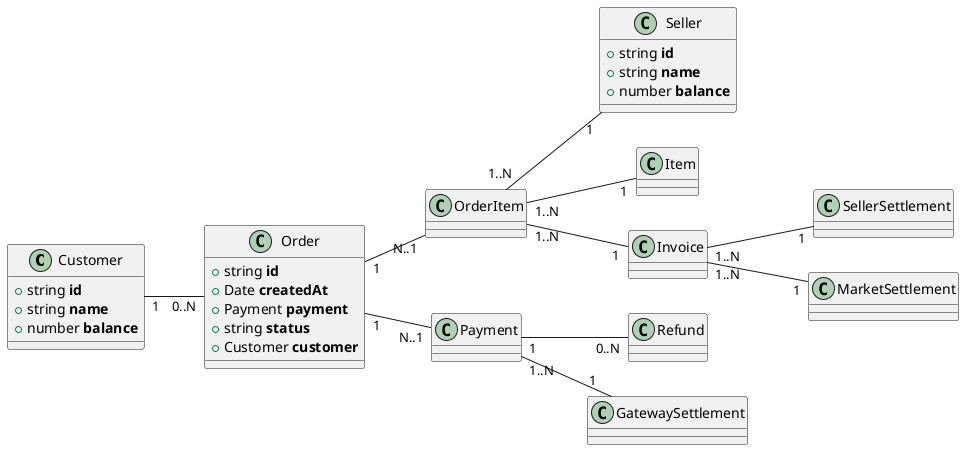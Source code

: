 @startuml

left to right direction
skinparam shadowing false

class Customer {
  +string **id**
  +string **name**
  +number **balance**
}

class Seller {
  +string **id**
  +string **name**
  +number **balance**
}

class Order {
  +string **id**
  +Date **createdAt**
  +Payment **payment**
  +string **status**
  +Customer **customer**
}

Customer "1" -- "0..N" Order
Order "1" -- "N..1" OrderItem
Order "1" -- "N..1" Payment
Payment "1" -- "0..N" Refund
OrderItem "1..N" -- "1" Item
OrderItem "1..N" -- "1" Seller
OrderItem "1..N" -- "1" Invoice
Payment "1..N" -- "1" GatewaySettlement
Invoice "1..N" -- "1" SellerSettlement
Invoice "1..N" -- "1" MarketSettlement
@enduml

